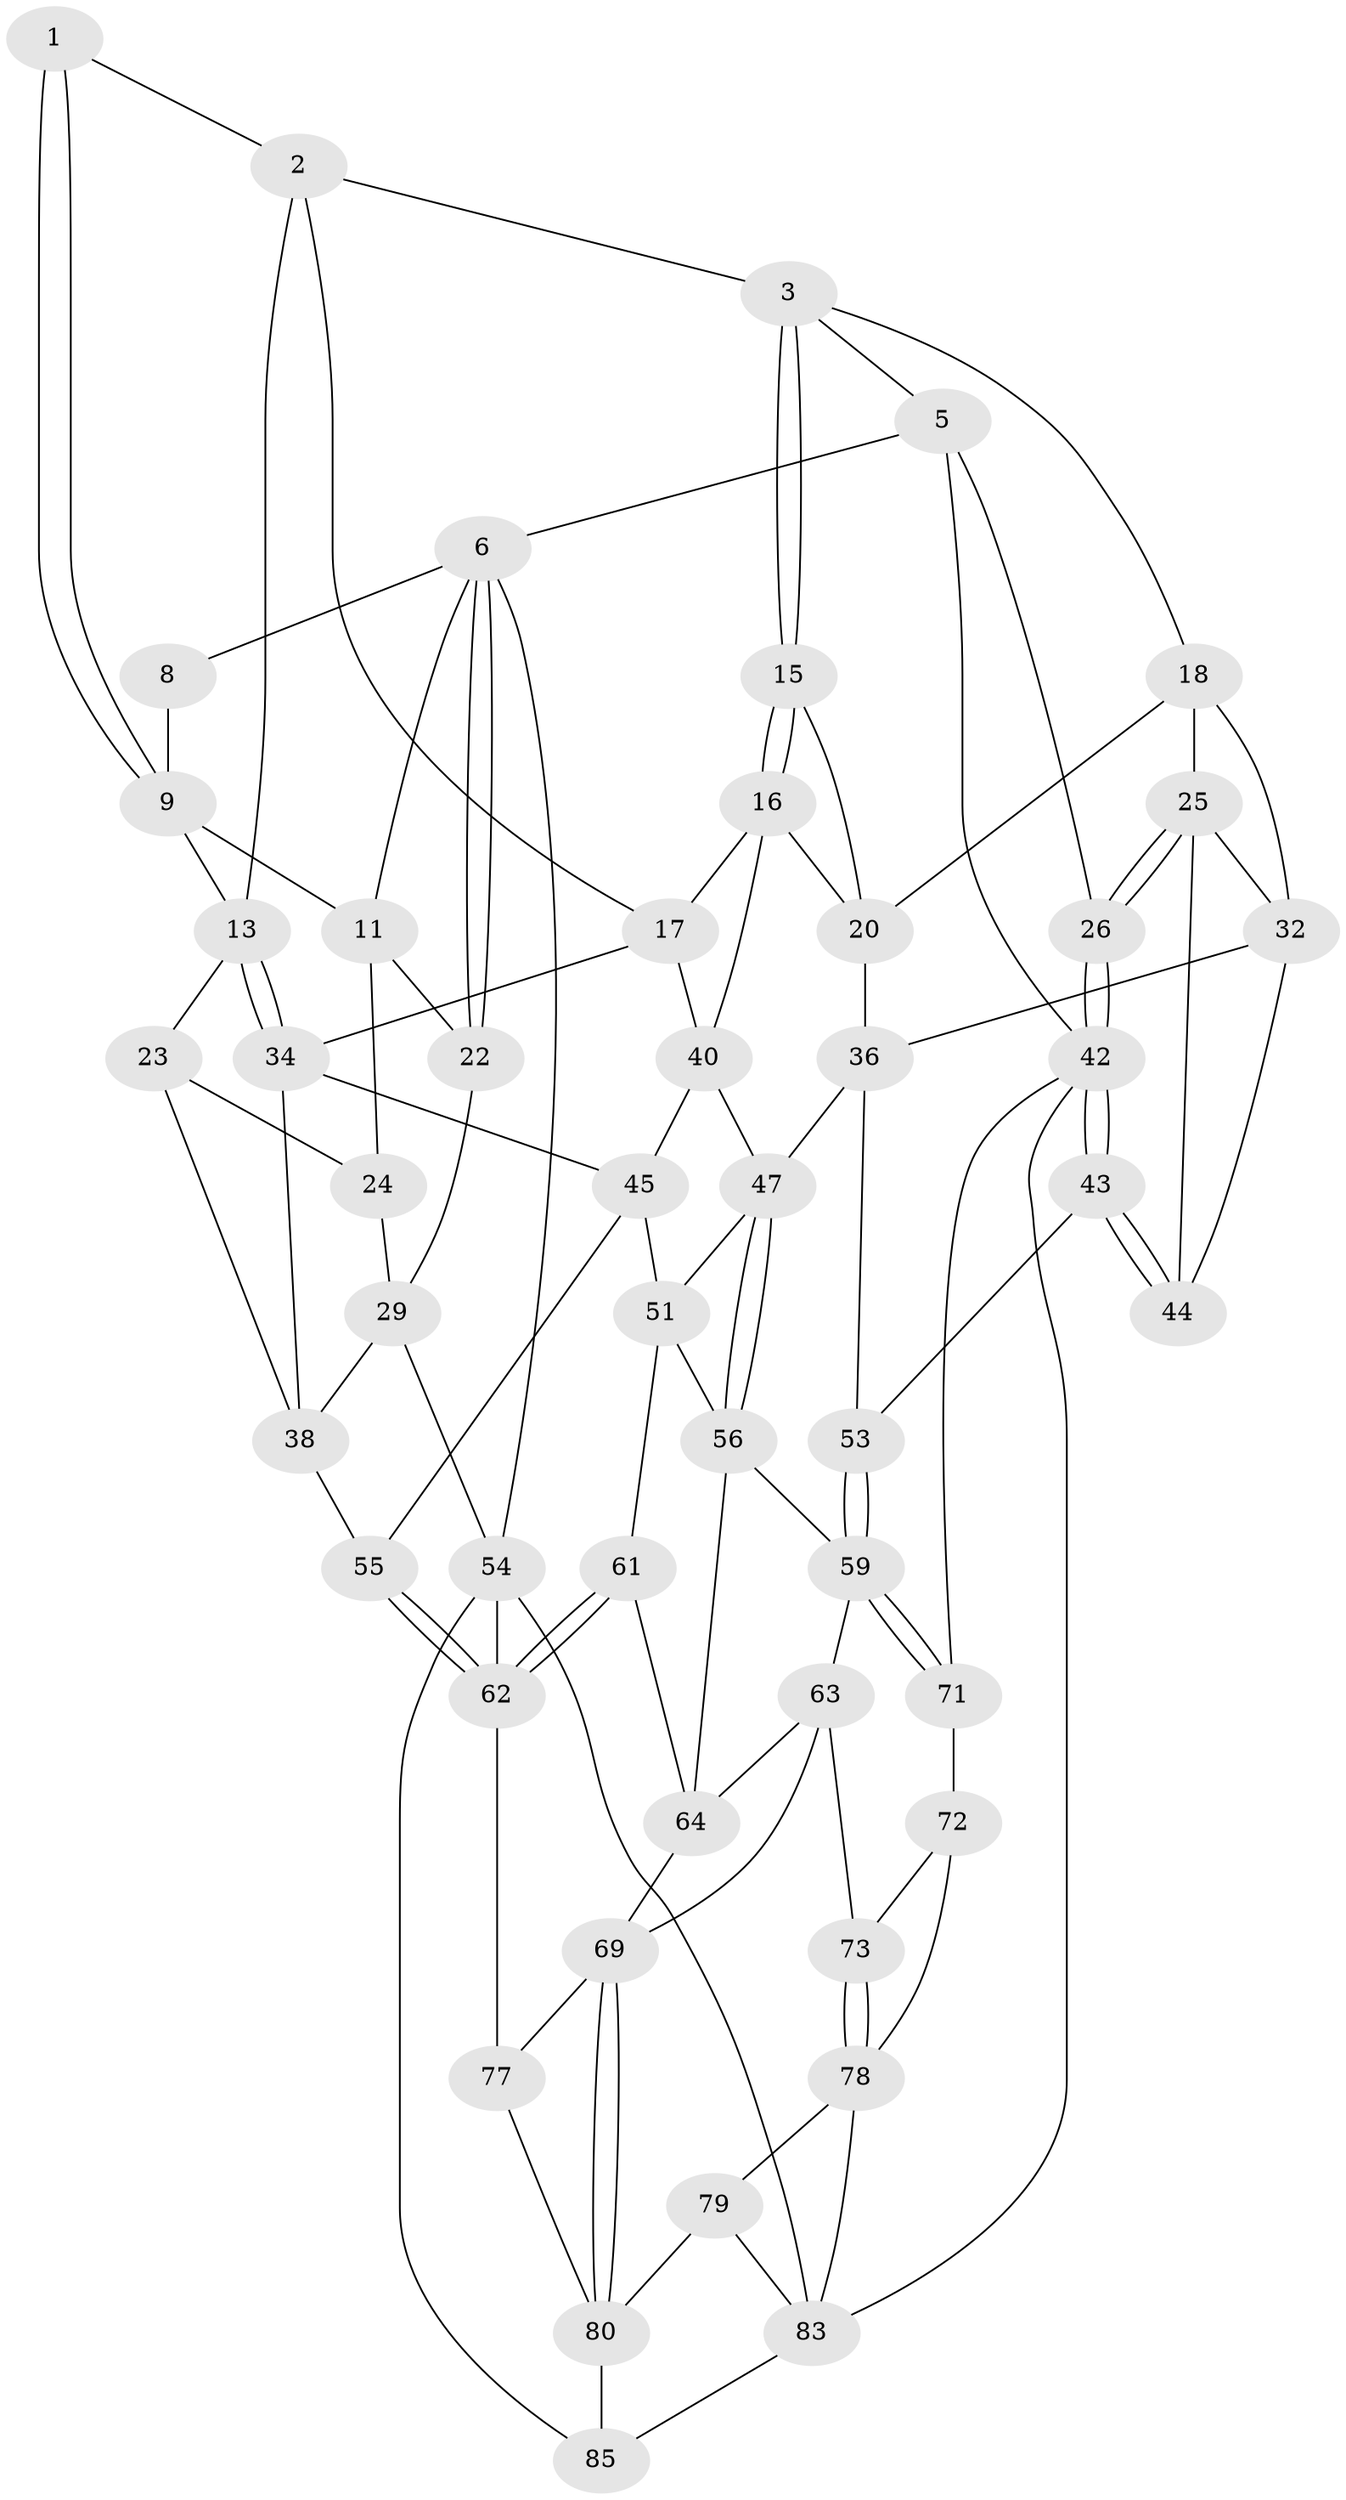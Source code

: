 // original degree distribution, {3: 0.023529411764705882, 4: 0.21176470588235294, 5: 0.5882352941176471, 6: 0.17647058823529413}
// Generated by graph-tools (version 1.1) at 2025/11/02/27/25 16:11:56]
// undirected, 50 vertices, 108 edges
graph export_dot {
graph [start="1"]
  node [color=gray90,style=filled];
  1 [pos="+0.3467859222204914+0"];
  2 [pos="+0.3963779828584935+0",super="+12"];
  3 [pos="+0.6153072300561669+0",super="+4"];
  5 [pos="+1+0"];
  6 [pos="+0+0",super="+7"];
  8 [pos="+0.15574371394597036+0"];
  9 [pos="+0.2834629920539814+0.1268600397483858",super="+10"];
  11 [pos="+0.13206099085383508+0.03674423630744964",super="+21"];
  13 [pos="+0.2983202825641342+0.14568803667793603",super="+14"];
  15 [pos="+0.5943444529132745+0"];
  16 [pos="+0.4869637699579044+0.15261313441488392",super="+28"];
  17 [pos="+0.46321403458624555+0.14433571098005554",super="+33"];
  18 [pos="+0.8220138389749937+0.03234228686174648",super="+19"];
  20 [pos="+0.64703730829149+0.1169796201045722",super="+27"];
  22 [pos="+0+0"];
  23 [pos="+0.1437102212335057+0.18484524727572393",super="+39"];
  24 [pos="+0.0973343032704144+0.12617223487078466",super="+30"];
  25 [pos="+1+0.11717351508888033",super="+31"];
  26 [pos="+1+0.13405628568252737"];
  29 [pos="+0+0.20357203588356884",super="+50"];
  32 [pos="+0.791088093264138+0.18757914905673098",super="+35"];
  34 [pos="+0.31792101421337615+0.1681832340255251",super="+37"];
  36 [pos="+0.7456503449453609+0.281945589900334",super="+46"];
  38 [pos="+0.14308350207184237+0.3443066360632161",super="+49"];
  40 [pos="+0.5222344551730385+0.24170147524571048",super="+41"];
  42 [pos="+1+0.4540841254842747",super="+74"];
  43 [pos="+1+0.45294759391717027"];
  44 [pos="+1+0.41014466724443865"];
  45 [pos="+0.3725009798508021+0.3993717198901922",super="+52"];
  47 [pos="+0.6642946059848038+0.4207318353013425",super="+48"];
  51 [pos="+0.4740687859533015+0.4606242906129426",super="+58"];
  53 [pos="+0.9446474405097903+0.5116272420444867"];
  54 [pos="+0+1",super="+67"];
  55 [pos="+0.22402848871790942+0.6277934079459521"];
  56 [pos="+0.6714023406835881+0.5091243587418923",super="+57"];
  59 [pos="+0.8223661217952439+0.6187572396092383",super="+60"];
  61 [pos="+0.4556532975651543+0.6013591135792425"];
  62 [pos="+0.2288458370696198+0.6605555637763285",super="+66"];
  63 [pos="+0.6365533388513911+0.6539894188740807",super="+68"];
  64 [pos="+0.5979137452713703+0.6487624840837022",super="+65"];
  69 [pos="+0.6216955292157039+0.8008007320709684",super="+70"];
  71 [pos="+0.8238886482120819+0.7126009992830724",super="+75"];
  72 [pos="+0.8222095964627023+0.7173172099388214",super="+76"];
  73 [pos="+0.8015863473591469+0.7365010003195994"];
  77 [pos="+0.4929944175344543+0.754554695900472"];
  78 [pos="+0.7607661903704488+0.8417146081774838",super="+81"];
  79 [pos="+0.7281884624280479+0.8514400830420452"];
  80 [pos="+0.6362951236571225+0.8486765571114161",super="+82"];
  83 [pos="+0.8201480541282916+1",super="+84"];
  85 [pos="+0.520876181518638+1"];
  1 -- 2;
  1 -- 9;
  1 -- 9;
  2 -- 3;
  2 -- 17;
  2 -- 13;
  3 -- 15;
  3 -- 15;
  3 -- 18;
  3 -- 5;
  5 -- 6;
  5 -- 26;
  5 -- 42;
  6 -- 22;
  6 -- 22;
  6 -- 54;
  6 -- 8;
  6 -- 11;
  8 -- 9;
  9 -- 11;
  9 -- 13;
  11 -- 24;
  11 -- 22;
  13 -- 34;
  13 -- 34;
  13 -- 23;
  15 -- 16;
  15 -- 16;
  15 -- 20;
  16 -- 17;
  16 -- 40;
  16 -- 20;
  17 -- 40;
  17 -- 34;
  18 -- 25;
  18 -- 32;
  18 -- 20;
  20 -- 36;
  22 -- 29;
  23 -- 24 [weight=2];
  23 -- 38;
  24 -- 29;
  25 -- 26;
  25 -- 26;
  25 -- 32;
  25 -- 44;
  26 -- 42;
  26 -- 42;
  29 -- 54;
  29 -- 38;
  32 -- 36;
  32 -- 44;
  34 -- 45;
  34 -- 38;
  36 -- 53;
  36 -- 47;
  38 -- 55;
  40 -- 47;
  40 -- 45;
  42 -- 43;
  42 -- 43;
  42 -- 83;
  42 -- 71;
  43 -- 44;
  43 -- 44;
  43 -- 53;
  45 -- 51;
  45 -- 55;
  47 -- 56;
  47 -- 56;
  47 -- 51;
  51 -- 56;
  51 -- 61;
  53 -- 59;
  53 -- 59;
  54 -- 83;
  54 -- 62;
  54 -- 85;
  55 -- 62;
  55 -- 62;
  56 -- 64;
  56 -- 59;
  59 -- 71;
  59 -- 71;
  59 -- 63;
  61 -- 62;
  61 -- 62;
  61 -- 64;
  62 -- 77;
  63 -- 64;
  63 -- 73;
  63 -- 69;
  64 -- 69;
  69 -- 80;
  69 -- 80;
  69 -- 77;
  71 -- 72 [weight=2];
  72 -- 73;
  72 -- 78;
  73 -- 78;
  73 -- 78;
  77 -- 80;
  78 -- 79;
  78 -- 83;
  79 -- 80;
  79 -- 83;
  80 -- 85;
  83 -- 85;
}
